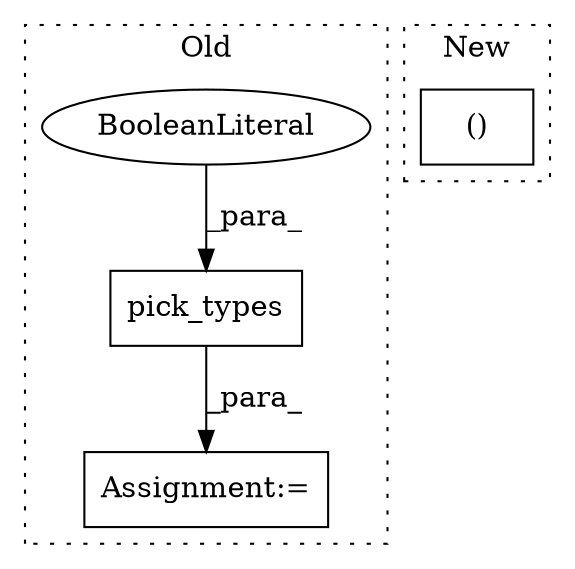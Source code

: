 digraph G {
subgraph cluster0 {
1 [label="pick_types" a="32" s="1538,1553" l="11,1" shape="box"];
3 [label="BooleanLiteral" a="9" s="1549" l="4" shape="ellipse"];
4 [label="Assignment:=" a="7" s="1530" l="1" shape="box"];
label = "Old";
style="dotted";
}
subgraph cluster1 {
2 [label="()" a="106" s="1293" l="40" shape="box"];
label = "New";
style="dotted";
}
1 -> 4 [label="_para_"];
3 -> 1 [label="_para_"];
}